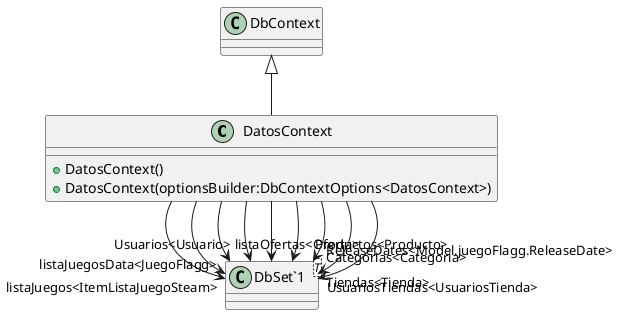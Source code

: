 @startuml
class DatosContext {
    + DatosContext()
    + DatosContext(optionsBuilder:DbContextOptions<DatosContext>)
}
class "DbSet`1"<T> {
}
DbContext <|-- DatosContext
DatosContext --> "listaJuegos<ItemListaJuegoSteam>" "DbSet`1"
DatosContext --> "listaJuegosData<JuegoFlagg>" "DbSet`1"
DatosContext --> "listaOfertas<Oferta>" "DbSet`1"
DatosContext --> "Usuarios<Usuario>" "DbSet`1"
DatosContext --> "Categorias<Categoria>" "DbSet`1"
DatosContext --> "Productos<Producto>" "DbSet`1"
DatosContext --> "ReleaseDates<Model.juegoFlagg.ReleaseDate>" "DbSet`1"
DatosContext --> "Tiendas<Tienda>" "DbSet`1"
DatosContext --> "UsuariosTiendas<UsuariosTienda>" "DbSet`1"
@enduml
